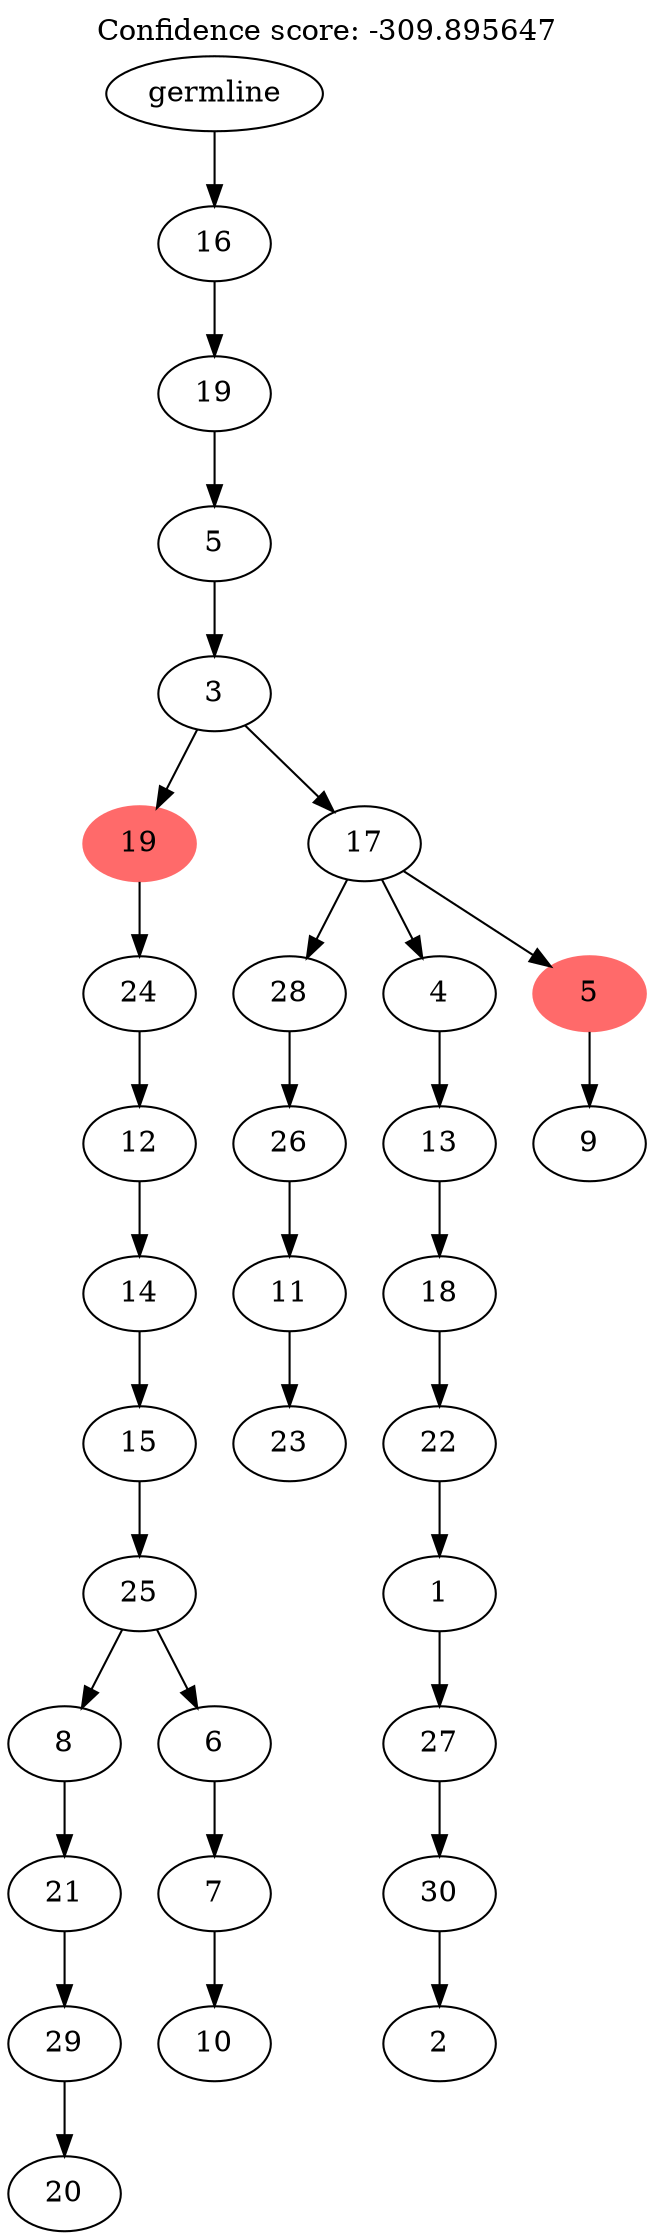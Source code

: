 digraph g {
	"31" -> "32";
	"32" [label="20"];
	"30" -> "31";
	"31" [label="29"];
	"29" -> "30";
	"30" [label="21"];
	"27" -> "28";
	"28" [label="10"];
	"26" -> "27";
	"27" [label="7"];
	"25" -> "26";
	"26" [label="6"];
	"25" -> "29";
	"29" [label="8"];
	"24" -> "25";
	"25" [label="25"];
	"23" -> "24";
	"24" [label="15"];
	"22" -> "23";
	"23" [label="14"];
	"21" -> "22";
	"22" [label="12"];
	"20" -> "21";
	"21" [label="24"];
	"18" -> "19";
	"19" [label="23"];
	"17" -> "18";
	"18" [label="11"];
	"16" -> "17";
	"17" [label="26"];
	"14" -> "15";
	"15" [label="2"];
	"13" -> "14";
	"14" [label="30"];
	"12" -> "13";
	"13" [label="27"];
	"11" -> "12";
	"12" [label="1"];
	"10" -> "11";
	"11" [label="22"];
	"9" -> "10";
	"10" [label="18"];
	"8" -> "9";
	"9" [label="13"];
	"6" -> "7";
	"7" [label="9"];
	"5" -> "6";
	"6" [color=indianred1, style=filled, label="5"];
	"5" -> "8";
	"8" [label="4"];
	"5" -> "16";
	"16" [label="28"];
	"4" -> "5";
	"5" [label="17"];
	"4" -> "20";
	"20" [color=indianred1, style=filled, label="19"];
	"3" -> "4";
	"4" [label="3"];
	"2" -> "3";
	"3" [label="5"];
	"1" -> "2";
	"2" [label="19"];
	"0" -> "1";
	"1" [label="16"];
	"0" [label="germline"];
	labelloc="t";
	label="Confidence score: -309.895647";
}
